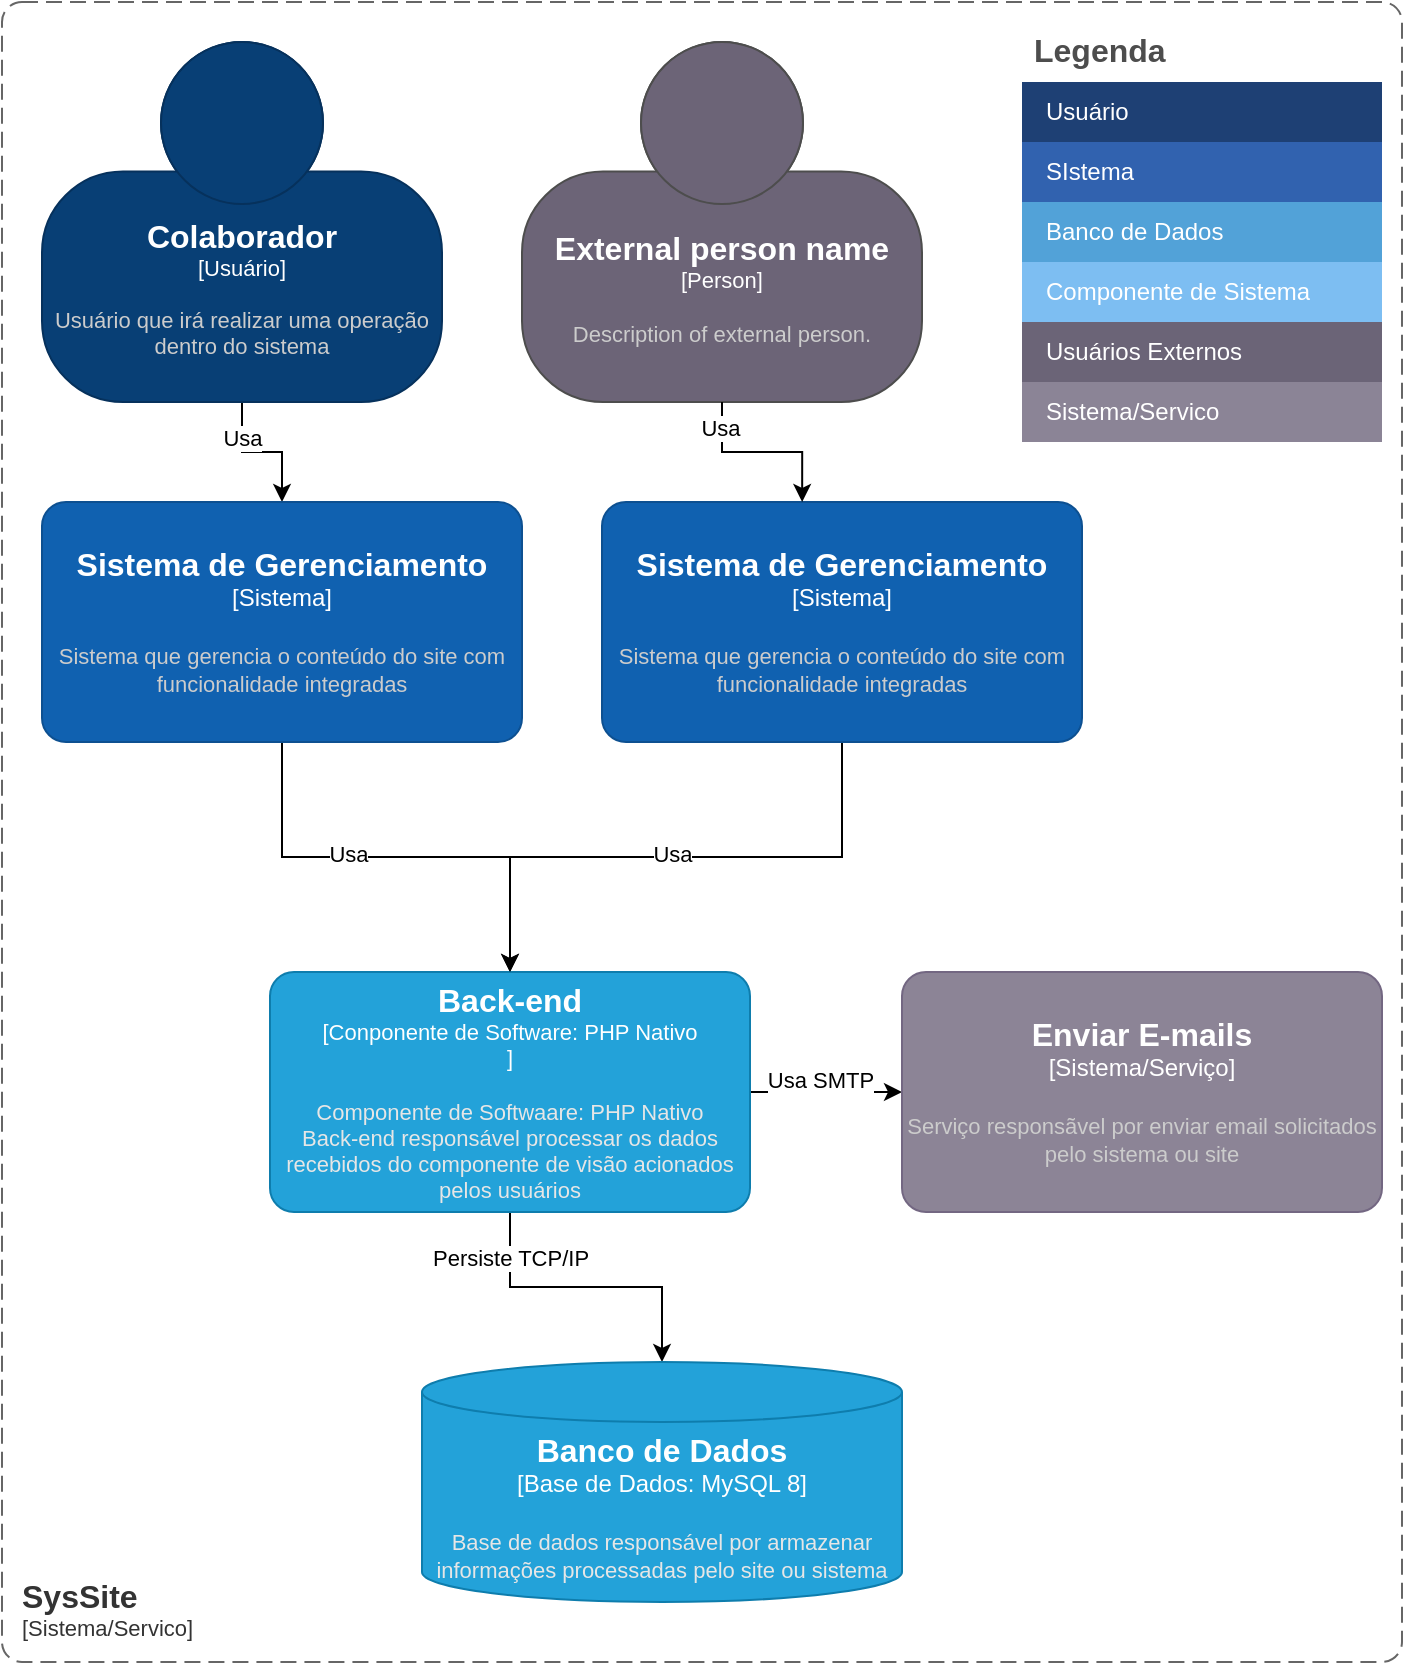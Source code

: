 <mxfile version="22.0.2" type="device" pages="2">
  <diagram name="Contexto" id="TIOyrrYkVlynV-bGZna8">
    <mxGraphModel dx="1052" dy="621" grid="1" gridSize="10" guides="1" tooltips="1" connect="1" arrows="1" fold="1" page="1" pageScale="1" pageWidth="827" pageHeight="1169" math="0" shadow="0">
      <root>
        <mxCell id="0" />
        <mxCell id="1" parent="0" />
        <object placeholders="1" c4Name="SysSite" c4Type="SystemScopeBoundary" c4Application="Sistema/Servico" label="&lt;font style=&quot;font-size: 16px&quot;&gt;&lt;b&gt;&lt;div style=&quot;text-align: left&quot;&gt;%c4Name%&lt;/div&gt;&lt;/b&gt;&lt;/font&gt;&lt;div style=&quot;text-align: left&quot;&gt;[%c4Application%]&lt;/div&gt;" id="DFvFqY0klYPWeGmd12as-2">
          <mxCell style="rounded=1;fontSize=11;whiteSpace=wrap;html=1;dashed=1;arcSize=20;fillColor=none;strokeColor=#666666;fontColor=#333333;labelBackgroundColor=none;align=left;verticalAlign=bottom;labelBorderColor=none;spacingTop=0;spacing=10;dashPattern=8 4;metaEdit=1;rotatable=0;perimeter=rectanglePerimeter;noLabel=0;labelPadding=0;allowArrows=0;connectable=0;expand=0;recursiveResize=0;editable=1;pointerEvents=0;absoluteArcSize=1;points=[[0.25,0,0],[0.5,0,0],[0.75,0,0],[1,0.25,0],[1,0.5,0],[1,0.75,0],[0.75,1,0],[0.5,1,0],[0.25,1,0],[0,0.75,0],[0,0.5,0],[0,0.25,0]];" vertex="1" parent="1">
            <mxGeometry x="40" y="40" width="700" height="830" as="geometry" />
          </mxCell>
        </object>
        <mxCell id="DFvFqY0klYPWeGmd12as-3" value="Legenda&#xa;" style="shape=table;startSize=30;container=1;collapsible=0;childLayout=tableLayout;fontSize=16;align=left;verticalAlign=top;fillColor=none;strokeColor=none;fontColor=#4D4D4D;fontStyle=1;spacingLeft=6;spacing=0;resizable=0;" vertex="1" parent="1">
          <mxGeometry x="550" y="50" width="180" height="210" as="geometry" />
        </mxCell>
        <mxCell id="DFvFqY0klYPWeGmd12as-4" value="" style="shape=tableRow;horizontal=0;startSize=0;swimlaneHead=0;swimlaneBody=0;strokeColor=inherit;top=0;left=0;bottom=0;right=0;collapsible=0;dropTarget=0;fillColor=none;points=[[0,0.5],[1,0.5]];portConstraint=eastwest;fontSize=12;" vertex="1" parent="DFvFqY0klYPWeGmd12as-3">
          <mxGeometry y="30" width="180" height="30" as="geometry" />
        </mxCell>
        <mxCell id="DFvFqY0klYPWeGmd12as-5" value="Usuário" style="shape=partialRectangle;html=1;whiteSpace=wrap;connectable=0;strokeColor=inherit;overflow=hidden;fillColor=#1E4074;top=0;left=0;bottom=0;right=0;pointerEvents=1;fontSize=12;align=left;fontColor=#FFFFFF;gradientColor=none;spacingLeft=10;spacingRight=4;" vertex="1" parent="DFvFqY0klYPWeGmd12as-4">
          <mxGeometry width="180" height="30" as="geometry">
            <mxRectangle width="180" height="30" as="alternateBounds" />
          </mxGeometry>
        </mxCell>
        <mxCell id="DFvFqY0klYPWeGmd12as-6" value="" style="shape=tableRow;horizontal=0;startSize=0;swimlaneHead=0;swimlaneBody=0;strokeColor=inherit;top=0;left=0;bottom=0;right=0;collapsible=0;dropTarget=0;fillColor=none;points=[[0,0.5],[1,0.5]];portConstraint=eastwest;fontSize=12;" vertex="1" parent="DFvFqY0klYPWeGmd12as-3">
          <mxGeometry y="60" width="180" height="30" as="geometry" />
        </mxCell>
        <mxCell id="DFvFqY0klYPWeGmd12as-7" value="SIstema" style="shape=partialRectangle;html=1;whiteSpace=wrap;connectable=0;strokeColor=inherit;overflow=hidden;fillColor=#3162AF;top=0;left=0;bottom=0;right=0;pointerEvents=1;fontSize=12;align=left;fontColor=#FFFFFF;gradientColor=none;spacingLeft=10;spacingRight=4;" vertex="1" parent="DFvFqY0klYPWeGmd12as-6">
          <mxGeometry width="180" height="30" as="geometry">
            <mxRectangle width="180" height="30" as="alternateBounds" />
          </mxGeometry>
        </mxCell>
        <mxCell id="DFvFqY0klYPWeGmd12as-8" value="" style="shape=tableRow;horizontal=0;startSize=0;swimlaneHead=0;swimlaneBody=0;strokeColor=inherit;top=0;left=0;bottom=0;right=0;collapsible=0;dropTarget=0;fillColor=none;points=[[0,0.5],[1,0.5]];portConstraint=eastwest;fontSize=12;" vertex="1" parent="DFvFqY0klYPWeGmd12as-3">
          <mxGeometry y="90" width="180" height="30" as="geometry" />
        </mxCell>
        <mxCell id="DFvFqY0klYPWeGmd12as-9" value="Banco de Dados" style="shape=partialRectangle;html=1;whiteSpace=wrap;connectable=0;strokeColor=inherit;overflow=hidden;fillColor=#52a2d8;top=0;left=0;bottom=0;right=0;pointerEvents=1;fontSize=12;align=left;fontColor=#FFFFFF;gradientColor=none;spacingLeft=10;spacingRight=4;" vertex="1" parent="DFvFqY0klYPWeGmd12as-8">
          <mxGeometry width="180" height="30" as="geometry">
            <mxRectangle width="180" height="30" as="alternateBounds" />
          </mxGeometry>
        </mxCell>
        <mxCell id="DFvFqY0klYPWeGmd12as-10" value="" style="shape=tableRow;horizontal=0;startSize=0;swimlaneHead=0;swimlaneBody=0;strokeColor=inherit;top=0;left=0;bottom=0;right=0;collapsible=0;dropTarget=0;fillColor=none;points=[[0,0.5],[1,0.5]];portConstraint=eastwest;fontSize=12;" vertex="1" parent="DFvFqY0klYPWeGmd12as-3">
          <mxGeometry y="120" width="180" height="30" as="geometry" />
        </mxCell>
        <mxCell id="DFvFqY0klYPWeGmd12as-11" value="Componente de Sistema" style="shape=partialRectangle;html=1;whiteSpace=wrap;connectable=0;strokeColor=inherit;overflow=hidden;fillColor=#7dbef2;top=0;left=0;bottom=0;right=0;pointerEvents=1;fontSize=12;align=left;fontColor=#FFFFFF;gradientColor=none;spacingLeft=10;spacingRight=4;" vertex="1" parent="DFvFqY0klYPWeGmd12as-10">
          <mxGeometry width="180" height="30" as="geometry">
            <mxRectangle width="180" height="30" as="alternateBounds" />
          </mxGeometry>
        </mxCell>
        <mxCell id="DFvFqY0klYPWeGmd12as-12" value="" style="shape=tableRow;horizontal=0;startSize=0;swimlaneHead=0;swimlaneBody=0;strokeColor=inherit;top=0;left=0;bottom=0;right=0;collapsible=0;dropTarget=0;fillColor=none;points=[[0,0.5],[1,0.5]];portConstraint=eastwest;fontSize=12;" vertex="1" parent="DFvFqY0klYPWeGmd12as-3">
          <mxGeometry y="150" width="180" height="30" as="geometry" />
        </mxCell>
        <mxCell id="DFvFqY0klYPWeGmd12as-13" value="Usuários Externos" style="shape=partialRectangle;html=1;whiteSpace=wrap;connectable=0;strokeColor=inherit;overflow=hidden;fillColor=#6b6477;top=0;left=0;bottom=0;right=0;pointerEvents=1;fontSize=12;align=left;fontColor=#FFFFFF;gradientColor=none;spacingLeft=10;spacingRight=4;" vertex="1" parent="DFvFqY0klYPWeGmd12as-12">
          <mxGeometry width="180" height="30" as="geometry">
            <mxRectangle width="180" height="30" as="alternateBounds" />
          </mxGeometry>
        </mxCell>
        <mxCell id="DFvFqY0klYPWeGmd12as-14" value="" style="shape=tableRow;horizontal=0;startSize=0;swimlaneHead=0;swimlaneBody=0;strokeColor=inherit;top=0;left=0;bottom=0;right=0;collapsible=0;dropTarget=0;fillColor=none;points=[[0,0.5],[1,0.5]];portConstraint=eastwest;fontSize=12;" vertex="1" parent="DFvFqY0klYPWeGmd12as-3">
          <mxGeometry y="180" width="180" height="30" as="geometry" />
        </mxCell>
        <mxCell id="DFvFqY0klYPWeGmd12as-15" value="Sistema/Servico" style="shape=partialRectangle;html=1;whiteSpace=wrap;connectable=0;strokeColor=inherit;overflow=hidden;fillColor=#8b8496;top=0;left=0;bottom=0;right=0;pointerEvents=1;fontSize=12;align=left;fontColor=#FFFFFF;gradientColor=none;spacingLeft=10;spacingRight=4;" vertex="1" parent="DFvFqY0klYPWeGmd12as-14">
          <mxGeometry width="180" height="30" as="geometry">
            <mxRectangle width="180" height="30" as="alternateBounds" />
          </mxGeometry>
        </mxCell>
        <mxCell id="DFvFqY0klYPWeGmd12as-21" value="" style="edgeStyle=orthogonalEdgeStyle;rounded=0;orthogonalLoop=1;jettySize=auto;html=1;" edge="1" parent="1" source="DFvFqY0klYPWeGmd12as-17" target="DFvFqY0klYPWeGmd12as-20">
          <mxGeometry relative="1" as="geometry" />
        </mxCell>
        <mxCell id="DFvFqY0klYPWeGmd12as-27" value="Usa" style="edgeLabel;html=1;align=center;verticalAlign=middle;resizable=0;points=[];" vertex="1" connectable="0" parent="DFvFqY0klYPWeGmd12as-21">
          <mxGeometry x="-0.48" relative="1" as="geometry">
            <mxPoint as="offset" />
          </mxGeometry>
        </mxCell>
        <object placeholders="1" c4Name="Colaborador" c4Type="Usuário" c4Description="Usuário que irá realizar uma operação dentro do sistema" label="&lt;font style=&quot;font-size: 16px&quot;&gt;&lt;b&gt;%c4Name%&lt;/b&gt;&lt;/font&gt;&lt;div&gt;[%c4Type%]&lt;/div&gt;&lt;br&gt;&lt;div&gt;&lt;font style=&quot;font-size: 11px&quot;&gt;&lt;font color=&quot;#cccccc&quot;&gt;%c4Description%&lt;/font&gt;&lt;/div&gt;" id="DFvFqY0klYPWeGmd12as-17">
          <mxCell style="html=1;fontSize=11;dashed=0;whiteSpace=wrap;fillColor=#083F75;strokeColor=#06315C;fontColor=#ffffff;shape=mxgraph.c4.person2;align=center;metaEdit=1;points=[[0.5,0,0],[1,0.5,0],[1,0.75,0],[0.75,1,0],[0.5,1,0],[0.25,1,0],[0,0.75,0],[0,0.5,0]];resizable=0;" vertex="1" parent="1">
            <mxGeometry x="60" y="60" width="200" height="180" as="geometry" />
          </mxCell>
        </object>
        <object placeholders="1" c4Name="External person name" c4Type="Person" c4Description="Description of external person." label="&lt;font style=&quot;font-size: 16px&quot;&gt;&lt;b&gt;%c4Name%&lt;/b&gt;&lt;/font&gt;&lt;div&gt;[%c4Type%]&lt;/div&gt;&lt;br&gt;&lt;div&gt;&lt;font style=&quot;font-size: 11px&quot;&gt;&lt;font color=&quot;#cccccc&quot;&gt;%c4Description%&lt;/font&gt;&lt;/div&gt;" id="DFvFqY0klYPWeGmd12as-19">
          <mxCell style="html=1;fontSize=11;dashed=0;whiteSpace=wrap;fillColor=#6C6477;strokeColor=#4D4D4D;fontColor=#ffffff;shape=mxgraph.c4.person2;align=center;metaEdit=1;points=[[0.5,0,0],[1,0.5,0],[1,0.75,0],[0.75,1,0],[0.5,1,0],[0.25,1,0],[0,0.75,0],[0,0.5,0]];resizable=0;" vertex="1" parent="1">
            <mxGeometry x="300" y="60" width="200" height="180" as="geometry" />
          </mxCell>
        </object>
        <mxCell id="DFvFqY0klYPWeGmd12as-23" style="edgeStyle=orthogonalEdgeStyle;rounded=0;orthogonalLoop=1;jettySize=auto;html=1;" edge="1" parent="1" source="DFvFqY0klYPWeGmd12as-20" target="DFvFqY0klYPWeGmd12as-22">
          <mxGeometry relative="1" as="geometry" />
        </mxCell>
        <mxCell id="DFvFqY0klYPWeGmd12as-29" value="Usa" style="edgeLabel;html=1;align=center;verticalAlign=middle;resizable=0;points=[];" vertex="1" connectable="0" parent="DFvFqY0klYPWeGmd12as-23">
          <mxGeometry x="-0.213" y="2" relative="1" as="geometry">
            <mxPoint as="offset" />
          </mxGeometry>
        </mxCell>
        <object placeholders="1" c4Name="Sistema de Gerenciamento" c4Type="Sistema" c4Description="Sistema que gerencia o conteúdo do site com funcionalidade integradas" label="&lt;font style=&quot;font-size: 16px&quot;&gt;&lt;b&gt;%c4Name%&lt;/b&gt;&lt;/font&gt;&lt;div&gt;[%c4Type%]&lt;/div&gt;&lt;br&gt;&lt;div&gt;&lt;font style=&quot;font-size: 11px&quot;&gt;&lt;font color=&quot;#cccccc&quot;&gt;%c4Description%&lt;/font&gt;&lt;/div&gt;" id="DFvFqY0klYPWeGmd12as-20">
          <mxCell style="rounded=1;whiteSpace=wrap;html=1;labelBackgroundColor=none;fillColor=#1061B0;fontColor=#ffffff;align=center;arcSize=10;strokeColor=#0D5091;metaEdit=1;resizable=0;points=[[0.25,0,0],[0.5,0,0],[0.75,0,0],[1,0.25,0],[1,0.5,0],[1,0.75,0],[0.75,1,0],[0.5,1,0],[0.25,1,0],[0,0.75,0],[0,0.5,0],[0,0.25,0]];" vertex="1" parent="1">
            <mxGeometry x="60" y="290" width="240" height="120" as="geometry" />
          </mxCell>
        </object>
        <mxCell id="DFvFqY0klYPWeGmd12as-32" style="edgeStyle=orthogonalEdgeStyle;rounded=0;orthogonalLoop=1;jettySize=auto;html=1;" edge="1" parent="1" source="DFvFqY0klYPWeGmd12as-22" target="DFvFqY0klYPWeGmd12as-31">
          <mxGeometry relative="1" as="geometry" />
        </mxCell>
        <mxCell id="DFvFqY0klYPWeGmd12as-33" value="Usa SMTP" style="edgeLabel;html=1;align=center;verticalAlign=middle;resizable=0;points=[];" vertex="1" connectable="0" parent="DFvFqY0klYPWeGmd12as-32">
          <mxGeometry x="-0.097" y="6" relative="1" as="geometry">
            <mxPoint as="offset" />
          </mxGeometry>
        </mxCell>
        <mxCell id="DFvFqY0klYPWeGmd12as-35" style="edgeStyle=orthogonalEdgeStyle;rounded=0;orthogonalLoop=1;jettySize=auto;html=1;" edge="1" parent="1" source="DFvFqY0klYPWeGmd12as-22" target="DFvFqY0klYPWeGmd12as-34">
          <mxGeometry relative="1" as="geometry" />
        </mxCell>
        <mxCell id="94v4fOf_wK2EPJ8H4RpG-1" value="Persiste TCP/IP" style="edgeLabel;html=1;align=center;verticalAlign=middle;resizable=0;points=[];" vertex="1" connectable="0" parent="DFvFqY0klYPWeGmd12as-35">
          <mxGeometry x="-0.698" relative="1" as="geometry">
            <mxPoint as="offset" />
          </mxGeometry>
        </mxCell>
        <object placeholders="1" c4Name="Back-end " c4Type="Conponente de Software" c4Technology="PHP Nativo&#xa;" c4Description="Componente de Softwaare: PHP Nativo&#xa;Back-end responsável processar os dados recebidos do componente de visão acionados pelos usuários " label="&lt;font style=&quot;font-size: 16px&quot;&gt;&lt;b&gt;%c4Name%&lt;/b&gt;&lt;/font&gt;&lt;div&gt;[%c4Type%: %c4Technology%]&lt;/div&gt;&lt;br&gt;&lt;div&gt;&lt;font style=&quot;font-size: 11px&quot;&gt;&lt;font color=&quot;#E6E6E6&quot;&gt;%c4Description%&lt;/font&gt;&lt;/div&gt;" id="DFvFqY0klYPWeGmd12as-22">
          <mxCell style="rounded=1;whiteSpace=wrap;html=1;fontSize=11;labelBackgroundColor=none;fillColor=#23A2D9;fontColor=#ffffff;align=center;arcSize=10;strokeColor=#0E7DAD;metaEdit=1;resizable=0;points=[[0.25,0,0],[0.5,0,0],[0.75,0,0],[1,0.25,0],[1,0.5,0],[1,0.75,0],[0.75,1,0],[0.5,1,0],[0.25,1,0],[0,0.75,0],[0,0.5,0],[0,0.25,0]];" vertex="1" parent="1">
            <mxGeometry x="174" y="525" width="240" height="120" as="geometry" />
          </mxCell>
        </object>
        <mxCell id="DFvFqY0klYPWeGmd12as-25" style="edgeStyle=orthogonalEdgeStyle;rounded=0;orthogonalLoop=1;jettySize=auto;html=1;" edge="1" parent="1" source="DFvFqY0klYPWeGmd12as-24" target="DFvFqY0klYPWeGmd12as-22">
          <mxGeometry relative="1" as="geometry" />
        </mxCell>
        <mxCell id="DFvFqY0klYPWeGmd12as-30" value="Usa" style="edgeLabel;html=1;align=center;verticalAlign=middle;resizable=0;points=[];" vertex="1" connectable="0" parent="DFvFqY0klYPWeGmd12as-25">
          <mxGeometry x="0.015" y="-2" relative="1" as="geometry">
            <mxPoint as="offset" />
          </mxGeometry>
        </mxCell>
        <object placeholders="1" c4Name="Sistema de Gerenciamento" c4Type="Sistema" c4Description="Sistema que gerencia o conteúdo do site com funcionalidade integradas" label="&lt;font style=&quot;font-size: 16px&quot;&gt;&lt;b&gt;%c4Name%&lt;/b&gt;&lt;/font&gt;&lt;div&gt;[%c4Type%]&lt;/div&gt;&lt;br&gt;&lt;div&gt;&lt;font style=&quot;font-size: 11px&quot;&gt;&lt;font color=&quot;#cccccc&quot;&gt;%c4Description%&lt;/font&gt;&lt;/div&gt;" id="DFvFqY0klYPWeGmd12as-24">
          <mxCell style="rounded=1;whiteSpace=wrap;html=1;labelBackgroundColor=none;fillColor=#1061B0;fontColor=#ffffff;align=center;arcSize=10;strokeColor=#0D5091;metaEdit=1;resizable=0;points=[[0.25,0,0],[0.5,0,0],[0.75,0,0],[1,0.25,0],[1,0.5,0],[1,0.75,0],[0.75,1,0],[0.5,1,0],[0.25,1,0],[0,0.75,0],[0,0.5,0],[0,0.25,0]];" vertex="1" parent="1">
            <mxGeometry x="340" y="290" width="240" height="120" as="geometry" />
          </mxCell>
        </object>
        <mxCell id="DFvFqY0klYPWeGmd12as-26" style="edgeStyle=orthogonalEdgeStyle;rounded=0;orthogonalLoop=1;jettySize=auto;html=1;entryX=0.417;entryY=0;entryDx=0;entryDy=0;entryPerimeter=0;" edge="1" parent="1" source="DFvFqY0klYPWeGmd12as-19" target="DFvFqY0klYPWeGmd12as-24">
          <mxGeometry relative="1" as="geometry" />
        </mxCell>
        <mxCell id="DFvFqY0klYPWeGmd12as-28" value="Usa" style="edgeLabel;html=1;align=center;verticalAlign=middle;resizable=0;points=[];" vertex="1" connectable="0" parent="DFvFqY0klYPWeGmd12as-26">
          <mxGeometry x="-0.707" y="-1" relative="1" as="geometry">
            <mxPoint as="offset" />
          </mxGeometry>
        </mxCell>
        <object placeholders="1" c4Name="Enviar E-mails" c4Type="Sistema/Serviço" c4Description="Serviço responsãvel por enviar email solicitados pelo sistema ou site&#xa;" label="&lt;font style=&quot;font-size: 16px&quot;&gt;&lt;b&gt;%c4Name%&lt;/b&gt;&lt;/font&gt;&lt;div&gt;[%c4Type%]&lt;/div&gt;&lt;br&gt;&lt;div&gt;&lt;font style=&quot;font-size: 11px&quot;&gt;&lt;font color=&quot;#cccccc&quot;&gt;%c4Description%&lt;/font&gt;&lt;/div&gt;" id="DFvFqY0klYPWeGmd12as-31">
          <mxCell style="rounded=1;whiteSpace=wrap;html=1;labelBackgroundColor=none;fillColor=#8C8496;fontColor=#ffffff;align=center;arcSize=10;strokeColor=#736782;metaEdit=1;resizable=0;points=[[0.25,0,0],[0.5,0,0],[0.75,0,0],[1,0.25,0],[1,0.5,0],[1,0.75,0],[0.75,1,0],[0.5,1,0],[0.25,1,0],[0,0.75,0],[0,0.5,0],[0,0.25,0]];" vertex="1" parent="1">
            <mxGeometry x="490" y="525" width="240" height="120" as="geometry" />
          </mxCell>
        </object>
        <object placeholders="1" c4Type="Banco de Dados" c4Container="Base de Dados" c4Technology="MySQL 8" c4Description="Base de dados responsável por armazenar informações processadas pelo site ou sistema" label="&lt;font style=&quot;font-size: 16px&quot;&gt;&lt;b&gt;%c4Type%&lt;/b&gt;&lt;/font&gt;&lt;div&gt;[%c4Container%:&amp;nbsp;%c4Technology%]&lt;/div&gt;&lt;br&gt;&lt;div&gt;&lt;font style=&quot;font-size: 11px&quot;&gt;&lt;font color=&quot;#E6E6E6&quot;&gt;%c4Description%&lt;/font&gt;&lt;/div&gt;" id="DFvFqY0klYPWeGmd12as-34">
          <mxCell style="shape=cylinder3;size=15;whiteSpace=wrap;html=1;boundedLbl=1;rounded=0;labelBackgroundColor=none;fillColor=#23A2D9;fontSize=12;fontColor=#ffffff;align=center;strokeColor=#0E7DAD;metaEdit=1;points=[[0.5,0,0],[1,0.25,0],[1,0.5,0],[1,0.75,0],[0.5,1,0],[0,0.75,0],[0,0.5,0],[0,0.25,0]];resizable=0;" vertex="1" parent="1">
            <mxGeometry x="250" y="720" width="240" height="120" as="geometry" />
          </mxCell>
        </object>
      </root>
    </mxGraphModel>
  </diagram>
  <diagram id="Rj-mD0BJdOSZVqlCu-eK" name="Container">
    <mxGraphModel dx="1052" dy="621" grid="1" gridSize="10" guides="1" tooltips="1" connect="1" arrows="1" fold="1" page="1" pageScale="1" pageWidth="827" pageHeight="1169" math="0" shadow="0">
      <root>
        <mxCell id="0" />
        <mxCell id="1" parent="0" />
        <mxCell id="HgSGKd8crLdddWPUOniM-14" style="edgeStyle=orthogonalEdgeStyle;rounded=0;orthogonalLoop=1;jettySize=auto;html=1;" edge="1" parent="1" source="vHtyouE_RB-m_-h9V4Kn-1" target="_XSGq7HlsZ3_8QtlLXW1-1">
          <mxGeometry relative="1" as="geometry">
            <mxPoint x="500" y="500" as="targetPoint" />
          </mxGeometry>
        </mxCell>
        <mxCell id="6_emAOCdaXXeJbPkyDnh-3" value="MVC" style="edgeLabel;html=1;align=center;verticalAlign=middle;resizable=0;points=[];" vertex="1" connectable="0" parent="HgSGKd8crLdddWPUOniM-14">
          <mxGeometry x="-0.408" y="2" relative="1" as="geometry">
            <mxPoint as="offset" />
          </mxGeometry>
        </mxCell>
        <object placeholders="1" c4Type="Sistema" c4Container="Sistema" c4Technology="HTML com PHP" c4Description="Sistema que irá preparar os dados que a aplicação vai processar" label="&lt;font style=&quot;font-size: 16px&quot;&gt;&lt;b&gt;%c4Type%&lt;/b&gt;&lt;/font&gt;&lt;div&gt;[%c4Container%:&amp;nbsp;%c4Technology%]&lt;/div&gt;&lt;br&gt;&lt;div&gt;&lt;font style=&quot;font-size: 11px&quot;&gt;&lt;font color=&quot;#E6E6E6&quot;&gt;%c4Description%&lt;/font&gt;&lt;/div&gt;" id="vHtyouE_RB-m_-h9V4Kn-1">
          <mxCell style="shape=mxgraph.c4.webBrowserContainer2;whiteSpace=wrap;html=1;boundedLbl=1;rounded=0;labelBackgroundColor=none;strokeColor=#118ACD;fillColor=#23A2D9;strokeColor=#118ACD;strokeColor2=#0E7DAD;fontSize=12;fontColor=#ffffff;align=center;metaEdit=1;points=[[0.5,0,0],[1,0.25,0],[1,0.5,0],[1,0.75,0],[0.5,1,0],[0,0.75,0],[0,0.5,0],[0,0.25,0]];resizable=0;" vertex="1" parent="1">
            <mxGeometry x="90" y="430" width="240" height="160" as="geometry" />
          </mxCell>
        </object>
        <mxCell id="vHtyouE_RB-m_-h9V4Kn-4" style="edgeStyle=orthogonalEdgeStyle;rounded=0;orthogonalLoop=1;jettySize=auto;html=1;entryX=-0.004;entryY=0.35;entryDx=0;entryDy=0;entryPerimeter=0;" edge="1" parent="1" source="nkO9jx_5h2MGf6fe7vEK-1" target="vHtyouE_RB-m_-h9V4Kn-1">
          <mxGeometry relative="1" as="geometry">
            <mxPoint x="260" y="120" as="sourcePoint" />
          </mxGeometry>
        </mxCell>
        <mxCell id="vHtyouE_RB-m_-h9V4Kn-5" value="Acessa HTTP" style="edgeLabel;html=1;align=center;verticalAlign=middle;resizable=0;points=[];" vertex="1" connectable="0" parent="vHtyouE_RB-m_-h9V4Kn-4">
          <mxGeometry x="0.098" relative="1" as="geometry">
            <mxPoint as="offset" />
          </mxGeometry>
        </mxCell>
        <object placeholders="1" c4Name="Colaborador" c4Type="Usuário" c4Description="Usuário que irá realizar uma operação dentro do sistema" label="&lt;font style=&quot;font-size: 16px&quot;&gt;&lt;b&gt;%c4Name%&lt;/b&gt;&lt;/font&gt;&lt;div&gt;[%c4Type%]&lt;/div&gt;&lt;br&gt;&lt;div&gt;&lt;font style=&quot;font-size: 11px&quot;&gt;&lt;font color=&quot;#cccccc&quot;&gt;%c4Description%&lt;/font&gt;&lt;/div&gt;" id="nkO9jx_5h2MGf6fe7vEK-1">
          <mxCell style="html=1;fontSize=11;dashed=0;whiteSpace=wrap;fillColor=#083F75;strokeColor=#06315C;fontColor=#ffffff;shape=mxgraph.c4.person2;align=center;metaEdit=1;points=[[0.5,0,0],[1,0.5,0],[1,0.75,0],[0.75,1,0],[0.5,1,0],[0.25,1,0],[0,0.75,0],[0,0.5,0]];resizable=0;" vertex="1" parent="1">
            <mxGeometry x="60" y="60" width="200" height="180" as="geometry" />
          </mxCell>
        </object>
        <object placeholders="1" c4Name="Visitante" c4Type="Usuário Externo" c4Description="Usuário que irá visitar ou registrar um contato com o site" label="&lt;font style=&quot;font-size: 16px&quot;&gt;&lt;b&gt;%c4Name%&lt;/b&gt;&lt;/font&gt;&lt;div&gt;[%c4Type%]&lt;/div&gt;&lt;br&gt;&lt;div&gt;&lt;font style=&quot;font-size: 11px&quot;&gt;&lt;font color=&quot;#cccccc&quot;&gt;%c4Description%&lt;/font&gt;&lt;/div&gt;" id="nkO9jx_5h2MGf6fe7vEK-3">
          <mxCell style="html=1;fontSize=11;dashed=0;whiteSpace=wrap;fillColor=#6C6477;strokeColor=#4D4D4D;fontColor=#ffffff;shape=mxgraph.c4.person2;align=center;metaEdit=1;points=[[0.5,0,0],[1,0.5,0],[1,0.75,0],[0.75,1,0],[0.5,1,0],[0.25,1,0],[0,0.75,0],[0,0.5,0]];resizable=0;" vertex="1" parent="1">
            <mxGeometry x="400" y="60" width="200" height="180" as="geometry" />
          </mxCell>
        </object>
        <mxCell id="nkO9jx_5h2MGf6fe7vEK-4" style="edgeStyle=orthogonalEdgeStyle;rounded=0;orthogonalLoop=1;jettySize=auto;html=1;" edge="1" parent="1" source="nkO9jx_5h2MGf6fe7vEK-3" target="vHtyouE_RB-m_-h9V4Kn-1">
          <mxGeometry relative="1" as="geometry">
            <Array as="points">
              <mxPoint x="310" y="150" />
            </Array>
          </mxGeometry>
        </mxCell>
        <mxCell id="nkO9jx_5h2MGf6fe7vEK-5" value="Acessa HTTP" style="edgeLabel;html=1;align=center;verticalAlign=middle;resizable=0;points=[];" vertex="1" connectable="0" parent="nkO9jx_5h2MGf6fe7vEK-4">
          <mxGeometry x="-0.141" y="-2" relative="1" as="geometry">
            <mxPoint as="offset" />
          </mxGeometry>
        </mxCell>
        <mxCell id="HgSGKd8crLdddWPUOniM-1" value="Legenda&#xa;" style="shape=table;startSize=30;container=1;collapsible=0;childLayout=tableLayout;fontSize=16;align=left;verticalAlign=top;fillColor=none;strokeColor=none;fontColor=#4D4D4D;fontStyle=1;spacingLeft=6;spacing=0;resizable=0;" vertex="1" parent="1">
          <mxGeometry x="610" y="10" width="180" height="180" as="geometry" />
        </mxCell>
        <mxCell id="HgSGKd8crLdddWPUOniM-2" value="" style="shape=tableRow;horizontal=0;startSize=0;swimlaneHead=0;swimlaneBody=0;strokeColor=inherit;top=0;left=0;bottom=0;right=0;collapsible=0;dropTarget=0;fillColor=none;points=[[0,0.5],[1,0.5]];portConstraint=eastwest;fontSize=12;" vertex="1" parent="HgSGKd8crLdddWPUOniM-1">
          <mxGeometry y="30" width="180" height="30" as="geometry" />
        </mxCell>
        <mxCell id="HgSGKd8crLdddWPUOniM-3" value="Usuário" style="shape=partialRectangle;html=1;whiteSpace=wrap;connectable=0;strokeColor=inherit;overflow=hidden;fillColor=#1E4074;top=0;left=0;bottom=0;right=0;pointerEvents=1;fontSize=12;align=left;fontColor=#FFFFFF;gradientColor=none;spacingLeft=10;spacingRight=4;" vertex="1" parent="HgSGKd8crLdddWPUOniM-2">
          <mxGeometry width="180" height="30" as="geometry">
            <mxRectangle width="180" height="30" as="alternateBounds" />
          </mxGeometry>
        </mxCell>
        <mxCell id="HgSGKd8crLdddWPUOniM-4" value="" style="shape=tableRow;horizontal=0;startSize=0;swimlaneHead=0;swimlaneBody=0;strokeColor=inherit;top=0;left=0;bottom=0;right=0;collapsible=0;dropTarget=0;fillColor=none;points=[[0,0.5],[1,0.5]];portConstraint=eastwest;fontSize=12;" vertex="1" parent="HgSGKd8crLdddWPUOniM-1">
          <mxGeometry y="60" width="180" height="30" as="geometry" />
        </mxCell>
        <mxCell id="HgSGKd8crLdddWPUOniM-5" value="SIstema" style="shape=partialRectangle;html=1;whiteSpace=wrap;connectable=0;strokeColor=inherit;overflow=hidden;fillColor=#3162AF;top=0;left=0;bottom=0;right=0;pointerEvents=1;fontSize=12;align=left;fontColor=#FFFFFF;gradientColor=none;spacingLeft=10;spacingRight=4;" vertex="1" parent="HgSGKd8crLdddWPUOniM-4">
          <mxGeometry width="180" height="30" as="geometry">
            <mxRectangle width="180" height="30" as="alternateBounds" />
          </mxGeometry>
        </mxCell>
        <mxCell id="HgSGKd8crLdddWPUOniM-6" value="" style="shape=tableRow;horizontal=0;startSize=0;swimlaneHead=0;swimlaneBody=0;strokeColor=inherit;top=0;left=0;bottom=0;right=0;collapsible=0;dropTarget=0;fillColor=none;points=[[0,0.5],[1,0.5]];portConstraint=eastwest;fontSize=12;" vertex="1" parent="HgSGKd8crLdddWPUOniM-1">
          <mxGeometry y="90" width="180" height="30" as="geometry" />
        </mxCell>
        <mxCell id="HgSGKd8crLdddWPUOniM-7" value="Banco de Dados" style="shape=partialRectangle;html=1;whiteSpace=wrap;connectable=0;strokeColor=inherit;overflow=hidden;fillColor=#52a2d8;top=0;left=0;bottom=0;right=0;pointerEvents=1;fontSize=12;align=left;fontColor=#FFFFFF;gradientColor=none;spacingLeft=10;spacingRight=4;" vertex="1" parent="HgSGKd8crLdddWPUOniM-6">
          <mxGeometry width="180" height="30" as="geometry">
            <mxRectangle width="180" height="30" as="alternateBounds" />
          </mxGeometry>
        </mxCell>
        <mxCell id="HgSGKd8crLdddWPUOniM-8" value="" style="shape=tableRow;horizontal=0;startSize=0;swimlaneHead=0;swimlaneBody=0;strokeColor=inherit;top=0;left=0;bottom=0;right=0;collapsible=0;dropTarget=0;fillColor=none;points=[[0,0.5],[1,0.5]];portConstraint=eastwest;fontSize=12;" vertex="1" parent="HgSGKd8crLdddWPUOniM-1">
          <mxGeometry y="120" width="180" height="30" as="geometry" />
        </mxCell>
        <mxCell id="HgSGKd8crLdddWPUOniM-9" value="Componente de Sistema" style="shape=partialRectangle;html=1;whiteSpace=wrap;connectable=0;strokeColor=inherit;overflow=hidden;fillColor=#7dbef2;top=0;left=0;bottom=0;right=0;pointerEvents=1;fontSize=12;align=left;fontColor=#FFFFFF;gradientColor=none;spacingLeft=10;spacingRight=4;" vertex="1" parent="HgSGKd8crLdddWPUOniM-8">
          <mxGeometry width="180" height="30" as="geometry">
            <mxRectangle width="180" height="30" as="alternateBounds" />
          </mxGeometry>
        </mxCell>
        <mxCell id="HgSGKd8crLdddWPUOniM-10" value="" style="shape=tableRow;horizontal=0;startSize=0;swimlaneHead=0;swimlaneBody=0;strokeColor=inherit;top=0;left=0;bottom=0;right=0;collapsible=0;dropTarget=0;fillColor=none;points=[[0,0.5],[1,0.5]];portConstraint=eastwest;fontSize=12;" vertex="1" parent="HgSGKd8crLdddWPUOniM-1">
          <mxGeometry y="150" width="180" height="30" as="geometry" />
        </mxCell>
        <mxCell id="HgSGKd8crLdddWPUOniM-11" value="Usuários Externos" style="shape=partialRectangle;html=1;whiteSpace=wrap;connectable=0;strokeColor=inherit;overflow=hidden;fillColor=#6b6477;top=0;left=0;bottom=0;right=0;pointerEvents=1;fontSize=12;align=left;fontColor=#FFFFFF;gradientColor=none;spacingLeft=10;spacingRight=4;" vertex="1" parent="HgSGKd8crLdddWPUOniM-10">
          <mxGeometry width="180" height="30" as="geometry">
            <mxRectangle width="180" height="30" as="alternateBounds" />
          </mxGeometry>
        </mxCell>
        <mxCell id="_XSGq7HlsZ3_8QtlLXW1-3" style="edgeStyle=orthogonalEdgeStyle;rounded=0;orthogonalLoop=1;jettySize=auto;html=1;entryX=0.547;entryY=0.21;entryDx=0;entryDy=0;entryPerimeter=0;" edge="1" parent="1" source="_XSGq7HlsZ3_8QtlLXW1-1" target="vYpu8PPz77VDtFOYSo0j-1">
          <mxGeometry relative="1" as="geometry">
            <mxPoint x="630" y="680" as="targetPoint" />
          </mxGeometry>
        </mxCell>
        <mxCell id="vYpu8PPz77VDtFOYSo0j-2" value="Persiste" style="edgeLabel;html=1;align=center;verticalAlign=middle;resizable=0;points=[];" vertex="1" connectable="0" parent="_XSGq7HlsZ3_8QtlLXW1-3">
          <mxGeometry x="-0.228" y="2" relative="1" as="geometry">
            <mxPoint as="offset" />
          </mxGeometry>
        </mxCell>
        <mxCell id="6_emAOCdaXXeJbPkyDnh-2" style="edgeStyle=orthogonalEdgeStyle;rounded=0;orthogonalLoop=1;jettySize=auto;html=1;" edge="1" parent="1" source="_XSGq7HlsZ3_8QtlLXW1-1" target="6_emAOCdaXXeJbPkyDnh-1">
          <mxGeometry relative="1" as="geometry" />
        </mxCell>
        <mxCell id="6_emAOCdaXXeJbPkyDnh-4" value="SMTP" style="edgeLabel;html=1;align=center;verticalAlign=middle;resizable=0;points=[];" vertex="1" connectable="0" parent="6_emAOCdaXXeJbPkyDnh-2">
          <mxGeometry x="-0.165" y="-3" relative="1" as="geometry">
            <mxPoint as="offset" />
          </mxGeometry>
        </mxCell>
        <object placeholders="1" c4Name="Sistema" c4Type="Componente de sistema" c4Description="Sistema que gerencia o conteúdo do site com funcionalidade integradas" label="&lt;font style=&quot;font-size: 16px&quot;&gt;&lt;b&gt;%c4Name%&lt;/b&gt;&lt;/font&gt;&lt;div&gt;[%c4Type%]&lt;/div&gt;&lt;br&gt;&lt;div&gt;&lt;font style=&quot;font-size: 11px&quot;&gt;&lt;font color=&quot;#cccccc&quot;&gt;%c4Description%&lt;/font&gt;&lt;/div&gt;" id="_XSGq7HlsZ3_8QtlLXW1-1">
          <mxCell style="rounded=1;whiteSpace=wrap;html=1;labelBackgroundColor=none;fillColor=#1061B0;fontColor=#ffffff;align=center;arcSize=10;strokeColor=#0D5091;metaEdit=1;resizable=0;points=[[0.25,0,0],[0.5,0,0],[0.75,0,0],[1,0.25,0],[1,0.5,0],[1,0.75,0],[0.75,1,0],[0.5,1,0],[0.25,1,0],[0,0.75,0],[0,0.5,0],[0,0.25,0]];" vertex="1" parent="1">
            <mxGeometry x="380" y="450" width="240" height="120" as="geometry" />
          </mxCell>
        </object>
        <object placeholders="1" c4Type="Banco de Dados" c4Container="Base de Dados" c4Technology="MySQL 8" c4Description="Base de dados responsável por armazenar informações processadas pelo site ou sistema" label="&lt;font style=&quot;font-size: 16px&quot;&gt;&lt;b&gt;%c4Type%&lt;/b&gt;&lt;/font&gt;&lt;div&gt;[%c4Container%:&amp;nbsp;%c4Technology%]&lt;/div&gt;&lt;br&gt;&lt;div&gt;&lt;font style=&quot;font-size: 11px&quot;&gt;&lt;font color=&quot;#E6E6E6&quot;&gt;%c4Description%&lt;/font&gt;&lt;/div&gt;" id="vYpu8PPz77VDtFOYSo0j-1">
          <mxCell style="shape=cylinder3;size=15;whiteSpace=wrap;html=1;boundedLbl=1;rounded=0;labelBackgroundColor=none;fillColor=#23A2D9;fontSize=12;fontColor=#ffffff;align=center;strokeColor=#0E7DAD;metaEdit=1;points=[[0.5,0,0],[1,0.25,0],[1,0.5,0],[1,0.75,0],[0.5,1,0],[0,0.75,0],[0,0.5,0],[0,0.25,0]];resizable=0;" vertex="1" parent="1">
            <mxGeometry x="220" y="630" width="240" height="120" as="geometry" />
          </mxCell>
        </object>
        <mxCell id="22lrM1Jry1JX62xipVxj-2" value="Sistema/Servico" style="shape=partialRectangle;html=1;whiteSpace=wrap;connectable=0;strokeColor=inherit;overflow=hidden;fillColor=#8b8496;top=0;left=0;bottom=0;right=0;pointerEvents=1;fontSize=12;align=left;fontColor=#FFFFFF;gradientColor=none;spacingLeft=10;spacingRight=4;" vertex="1" parent="1">
          <mxGeometry x="610" y="190" width="180" height="30" as="geometry">
            <mxRectangle width="180" height="30" as="alternateBounds" />
          </mxGeometry>
        </mxCell>
        <object placeholders="1" c4Name="Enviar E-mails" c4Type="Sistema/Serviço" c4Description="Serviço responsãvel por enviar email solicitados pelo sistema ou site&#xa;" label="&lt;font style=&quot;font-size: 16px&quot;&gt;&lt;b&gt;%c4Name%&lt;/b&gt;&lt;/font&gt;&lt;div&gt;[%c4Type%]&lt;/div&gt;&lt;br&gt;&lt;div&gt;&lt;font style=&quot;font-size: 11px&quot;&gt;&lt;font color=&quot;#cccccc&quot;&gt;%c4Description%&lt;/font&gt;&lt;/div&gt;" id="6_emAOCdaXXeJbPkyDnh-1">
          <mxCell style="rounded=1;whiteSpace=wrap;html=1;labelBackgroundColor=none;fillColor=#8C8496;fontColor=#ffffff;align=center;arcSize=10;strokeColor=#736782;metaEdit=1;resizable=0;points=[[0.25,0,0],[0.5,0,0],[0.75,0,0],[1,0.25,0],[1,0.5,0],[1,0.75,0],[0.75,1,0],[0.5,1,0],[0.25,1,0],[0,0.75,0],[0,0.5,0],[0,0.25,0]];" vertex="1" parent="1">
            <mxGeometry x="380" y="270" width="240" height="120" as="geometry" />
          </mxCell>
        </object>
      </root>
    </mxGraphModel>
  </diagram>
</mxfile>

